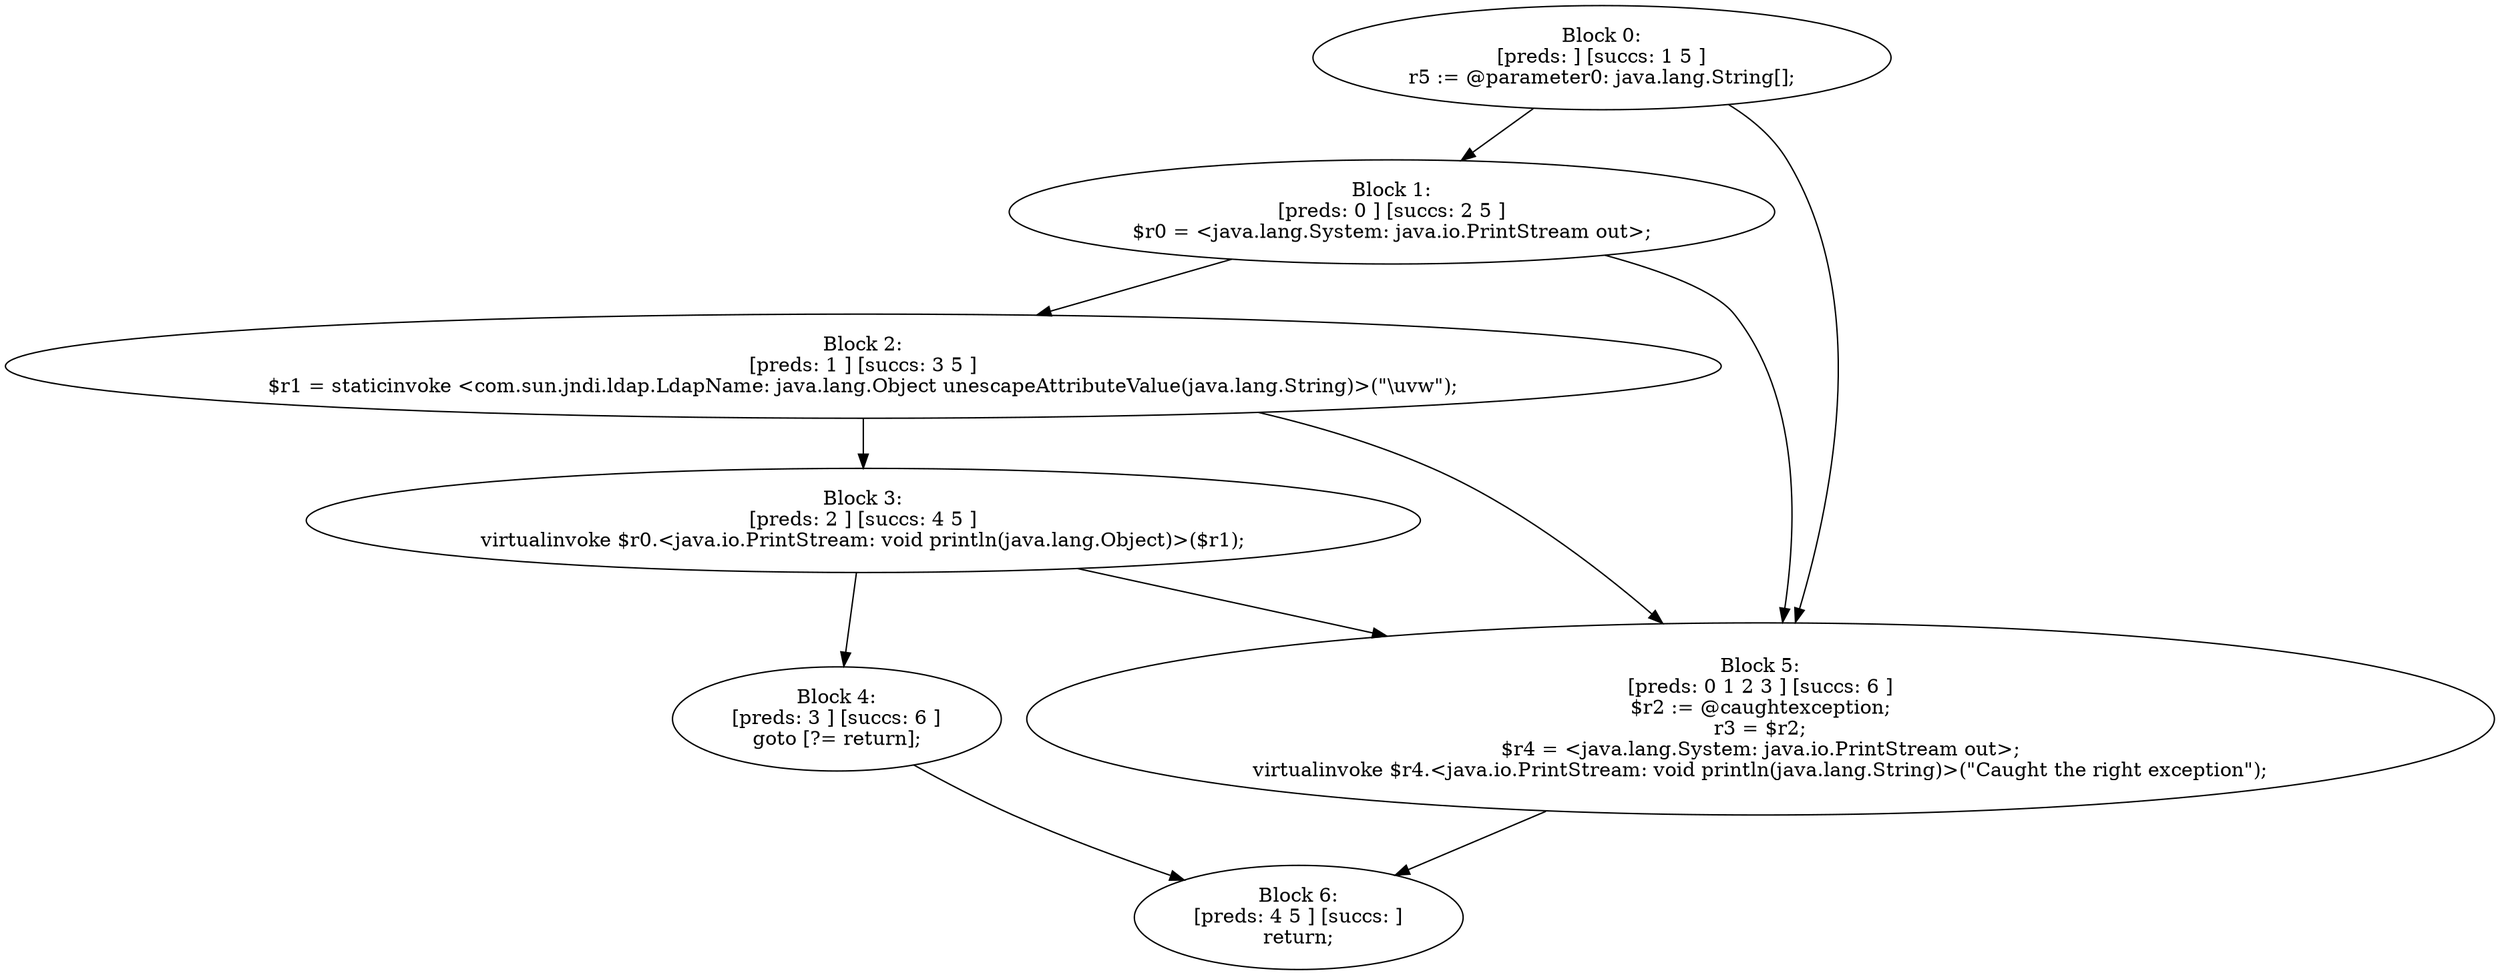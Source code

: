 digraph "unitGraph" {
    "Block 0:
[preds: ] [succs: 1 5 ]
r5 := @parameter0: java.lang.String[];
"
    "Block 1:
[preds: 0 ] [succs: 2 5 ]
$r0 = <java.lang.System: java.io.PrintStream out>;
"
    "Block 2:
[preds: 1 ] [succs: 3 5 ]
$r1 = staticinvoke <com.sun.jndi.ldap.LdapName: java.lang.Object unescapeAttributeValue(java.lang.String)>(\"\\uvw\");
"
    "Block 3:
[preds: 2 ] [succs: 4 5 ]
virtualinvoke $r0.<java.io.PrintStream: void println(java.lang.Object)>($r1);
"
    "Block 4:
[preds: 3 ] [succs: 6 ]
goto [?= return];
"
    "Block 5:
[preds: 0 1 2 3 ] [succs: 6 ]
$r2 := @caughtexception;
r3 = $r2;
$r4 = <java.lang.System: java.io.PrintStream out>;
virtualinvoke $r4.<java.io.PrintStream: void println(java.lang.String)>(\"Caught the right exception\");
"
    "Block 6:
[preds: 4 5 ] [succs: ]
return;
"
    "Block 0:
[preds: ] [succs: 1 5 ]
r5 := @parameter0: java.lang.String[];
"->"Block 1:
[preds: 0 ] [succs: 2 5 ]
$r0 = <java.lang.System: java.io.PrintStream out>;
";
    "Block 0:
[preds: ] [succs: 1 5 ]
r5 := @parameter0: java.lang.String[];
"->"Block 5:
[preds: 0 1 2 3 ] [succs: 6 ]
$r2 := @caughtexception;
r3 = $r2;
$r4 = <java.lang.System: java.io.PrintStream out>;
virtualinvoke $r4.<java.io.PrintStream: void println(java.lang.String)>(\"Caught the right exception\");
";
    "Block 1:
[preds: 0 ] [succs: 2 5 ]
$r0 = <java.lang.System: java.io.PrintStream out>;
"->"Block 2:
[preds: 1 ] [succs: 3 5 ]
$r1 = staticinvoke <com.sun.jndi.ldap.LdapName: java.lang.Object unescapeAttributeValue(java.lang.String)>(\"\\uvw\");
";
    "Block 1:
[preds: 0 ] [succs: 2 5 ]
$r0 = <java.lang.System: java.io.PrintStream out>;
"->"Block 5:
[preds: 0 1 2 3 ] [succs: 6 ]
$r2 := @caughtexception;
r3 = $r2;
$r4 = <java.lang.System: java.io.PrintStream out>;
virtualinvoke $r4.<java.io.PrintStream: void println(java.lang.String)>(\"Caught the right exception\");
";
    "Block 2:
[preds: 1 ] [succs: 3 5 ]
$r1 = staticinvoke <com.sun.jndi.ldap.LdapName: java.lang.Object unescapeAttributeValue(java.lang.String)>(\"\\uvw\");
"->"Block 3:
[preds: 2 ] [succs: 4 5 ]
virtualinvoke $r0.<java.io.PrintStream: void println(java.lang.Object)>($r1);
";
    "Block 2:
[preds: 1 ] [succs: 3 5 ]
$r1 = staticinvoke <com.sun.jndi.ldap.LdapName: java.lang.Object unescapeAttributeValue(java.lang.String)>(\"\\uvw\");
"->"Block 5:
[preds: 0 1 2 3 ] [succs: 6 ]
$r2 := @caughtexception;
r3 = $r2;
$r4 = <java.lang.System: java.io.PrintStream out>;
virtualinvoke $r4.<java.io.PrintStream: void println(java.lang.String)>(\"Caught the right exception\");
";
    "Block 3:
[preds: 2 ] [succs: 4 5 ]
virtualinvoke $r0.<java.io.PrintStream: void println(java.lang.Object)>($r1);
"->"Block 4:
[preds: 3 ] [succs: 6 ]
goto [?= return];
";
    "Block 3:
[preds: 2 ] [succs: 4 5 ]
virtualinvoke $r0.<java.io.PrintStream: void println(java.lang.Object)>($r1);
"->"Block 5:
[preds: 0 1 2 3 ] [succs: 6 ]
$r2 := @caughtexception;
r3 = $r2;
$r4 = <java.lang.System: java.io.PrintStream out>;
virtualinvoke $r4.<java.io.PrintStream: void println(java.lang.String)>(\"Caught the right exception\");
";
    "Block 4:
[preds: 3 ] [succs: 6 ]
goto [?= return];
"->"Block 6:
[preds: 4 5 ] [succs: ]
return;
";
    "Block 5:
[preds: 0 1 2 3 ] [succs: 6 ]
$r2 := @caughtexception;
r3 = $r2;
$r4 = <java.lang.System: java.io.PrintStream out>;
virtualinvoke $r4.<java.io.PrintStream: void println(java.lang.String)>(\"Caught the right exception\");
"->"Block 6:
[preds: 4 5 ] [succs: ]
return;
";
}
